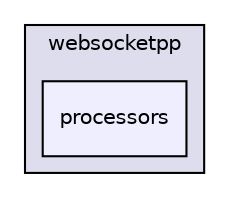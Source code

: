 digraph "libraries/fc/vendor/websocketpp/websocketpp/processors" {
  compound=true
  node [ fontsize="10", fontname="Helvetica"];
  edge [ labelfontsize="10", labelfontname="Helvetica"];
  subgraph clusterdir_95af1d7cea13b3863b4bc602f8c027db {
    graph [ bgcolor="#ddddee", pencolor="black", label="websocketpp" fontname="Helvetica", fontsize="10", URL="dir_95af1d7cea13b3863b4bc602f8c027db.html"]
  dir_6decf324f1905ad12b9930d642547be7 [shape=box, label="processors", style="filled", fillcolor="#eeeeff", pencolor="black", URL="dir_6decf324f1905ad12b9930d642547be7.html"];
  }
}
